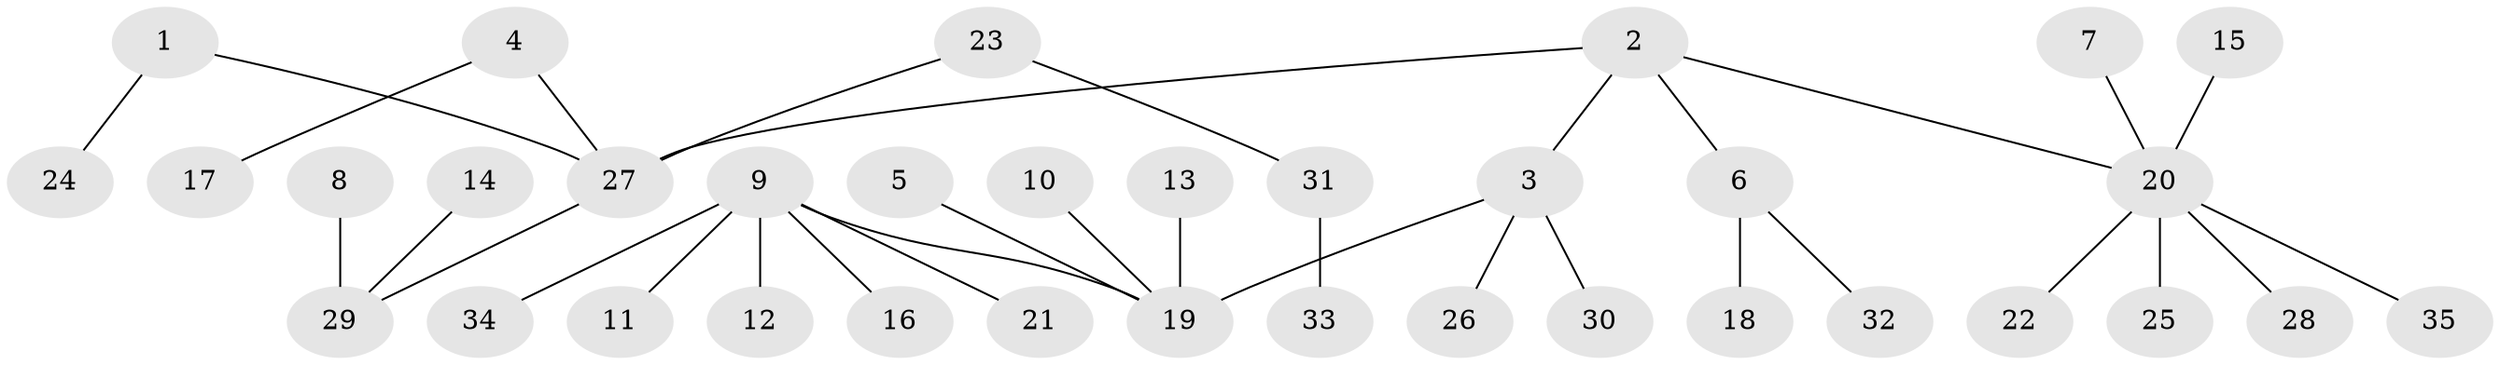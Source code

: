 // original degree distribution, {3: 0.13793103448275862, 7: 0.022988505747126436, 8: 0.011494252873563218, 4: 0.034482758620689655, 2: 0.2413793103448276, 9: 0.011494252873563218, 1: 0.5287356321839081, 5: 0.011494252873563218}
// Generated by graph-tools (version 1.1) at 2025/37/03/04/25 23:37:20]
// undirected, 35 vertices, 34 edges
graph export_dot {
  node [color=gray90,style=filled];
  1;
  2;
  3;
  4;
  5;
  6;
  7;
  8;
  9;
  10;
  11;
  12;
  13;
  14;
  15;
  16;
  17;
  18;
  19;
  20;
  21;
  22;
  23;
  24;
  25;
  26;
  27;
  28;
  29;
  30;
  31;
  32;
  33;
  34;
  35;
  1 -- 24 [weight=1.0];
  1 -- 27 [weight=1.0];
  2 -- 3 [weight=1.0];
  2 -- 6 [weight=1.0];
  2 -- 20 [weight=1.0];
  2 -- 27 [weight=1.0];
  3 -- 19 [weight=1.0];
  3 -- 26 [weight=1.0];
  3 -- 30 [weight=1.0];
  4 -- 17 [weight=1.0];
  4 -- 27 [weight=1.0];
  5 -- 19 [weight=1.0];
  6 -- 18 [weight=1.0];
  6 -- 32 [weight=1.0];
  7 -- 20 [weight=1.0];
  8 -- 29 [weight=1.0];
  9 -- 11 [weight=1.0];
  9 -- 12 [weight=1.0];
  9 -- 16 [weight=1.0];
  9 -- 19 [weight=1.0];
  9 -- 21 [weight=1.0];
  9 -- 34 [weight=1.0];
  10 -- 19 [weight=1.0];
  13 -- 19 [weight=1.0];
  14 -- 29 [weight=1.0];
  15 -- 20 [weight=1.0];
  20 -- 22 [weight=1.0];
  20 -- 25 [weight=1.0];
  20 -- 28 [weight=1.0];
  20 -- 35 [weight=1.0];
  23 -- 27 [weight=1.0];
  23 -- 31 [weight=1.0];
  27 -- 29 [weight=1.0];
  31 -- 33 [weight=1.0];
}
